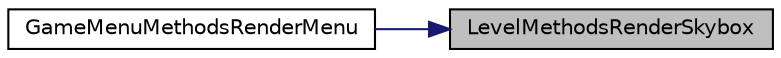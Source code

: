 digraph "LevelMethodsRenderSkybox"
{
 // LATEX_PDF_SIZE
  edge [fontname="Helvetica",fontsize="10",labelfontname="Helvetica",labelfontsize="10"];
  node [fontname="Helvetica",fontsize="10",shape=record];
  rankdir="RL";
  Node1 [label="LevelMethodsRenderSkybox",height=0.2,width=0.4,color="black", fillcolor="grey75", style="filled", fontcolor="black",tooltip="Renders a skybox to the scene using the preallocated skybox texture. Will assert if the texture has n..."];
  Node1 -> Node2 [dir="back",color="midnightblue",fontsize="10",style="solid"];
  Node2 [label="GameMenuMethodsRenderMenu",height=0.2,width=0.4,color="black", fillcolor="white", style="filled",URL="$_game_menu_methods_8cpp.html#a6f3d4af6b7101a2d98f2c246a317b218",tooltip=" "];
}
